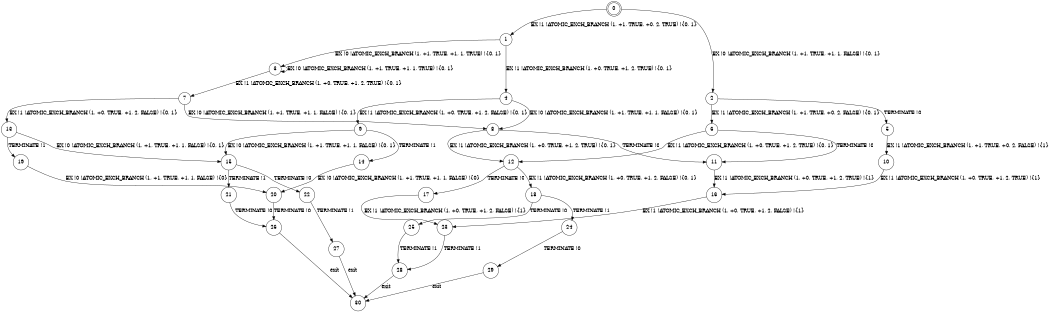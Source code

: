 digraph BCG {
size = "7, 10.5";
center = TRUE;
node [shape = circle];
0 [peripheries = 2];
0 -> 1 [label = "EX !1 !ATOMIC_EXCH_BRANCH (1, +1, TRUE, +0, 2, TRUE) !{0, 1}"];
0 -> 2 [label = "EX !0 !ATOMIC_EXCH_BRANCH (1, +1, TRUE, +1, 1, FALSE) !{0, 1}"];
1 -> 3 [label = "EX !0 !ATOMIC_EXCH_BRANCH (1, +1, TRUE, +1, 1, TRUE) !{0, 1}"];
1 -> 4 [label = "EX !1 !ATOMIC_EXCH_BRANCH (1, +0, TRUE, +1, 2, TRUE) !{0, 1}"];
2 -> 5 [label = "TERMINATE !0"];
2 -> 6 [label = "EX !1 !ATOMIC_EXCH_BRANCH (1, +1, TRUE, +0, 2, FALSE) !{0, 1}"];
3 -> 7 [label = "EX !1 !ATOMIC_EXCH_BRANCH (1, +0, TRUE, +1, 2, TRUE) !{0, 1}"];
3 -> 3 [label = "EX !0 !ATOMIC_EXCH_BRANCH (1, +1, TRUE, +1, 1, TRUE) !{0, 1}"];
4 -> 8 [label = "EX !0 !ATOMIC_EXCH_BRANCH (1, +1, TRUE, +1, 1, FALSE) !{0, 1}"];
4 -> 9 [label = "EX !1 !ATOMIC_EXCH_BRANCH (1, +0, TRUE, +1, 2, FALSE) !{0, 1}"];
5 -> 10 [label = "EX !1 !ATOMIC_EXCH_BRANCH (1, +1, TRUE, +0, 2, FALSE) !{1}"];
6 -> 11 [label = "TERMINATE !0"];
6 -> 12 [label = "EX !1 !ATOMIC_EXCH_BRANCH (1, +0, TRUE, +1, 2, TRUE) !{0, 1}"];
7 -> 13 [label = "EX !1 !ATOMIC_EXCH_BRANCH (1, +0, TRUE, +1, 2, FALSE) !{0, 1}"];
7 -> 8 [label = "EX !0 !ATOMIC_EXCH_BRANCH (1, +1, TRUE, +1, 1, FALSE) !{0, 1}"];
8 -> 11 [label = "TERMINATE !0"];
8 -> 12 [label = "EX !1 !ATOMIC_EXCH_BRANCH (1, +0, TRUE, +1, 2, TRUE) !{0, 1}"];
9 -> 14 [label = "TERMINATE !1"];
9 -> 15 [label = "EX !0 !ATOMIC_EXCH_BRANCH (1, +1, TRUE, +1, 1, FALSE) !{0, 1}"];
10 -> 16 [label = "EX !1 !ATOMIC_EXCH_BRANCH (1, +0, TRUE, +1, 2, TRUE) !{1}"];
11 -> 16 [label = "EX !1 !ATOMIC_EXCH_BRANCH (1, +0, TRUE, +1, 2, TRUE) !{1}"];
12 -> 17 [label = "TERMINATE !0"];
12 -> 18 [label = "EX !1 !ATOMIC_EXCH_BRANCH (1, +0, TRUE, +1, 2, FALSE) !{0, 1}"];
13 -> 19 [label = "TERMINATE !1"];
13 -> 15 [label = "EX !0 !ATOMIC_EXCH_BRANCH (1, +1, TRUE, +1, 1, FALSE) !{0, 1}"];
14 -> 20 [label = "EX !0 !ATOMIC_EXCH_BRANCH (1, +1, TRUE, +1, 1, FALSE) !{0}"];
15 -> 21 [label = "TERMINATE !1"];
15 -> 22 [label = "TERMINATE !0"];
16 -> 23 [label = "EX !1 !ATOMIC_EXCH_BRANCH (1, +0, TRUE, +1, 2, FALSE) !{1}"];
17 -> 23 [label = "EX !1 !ATOMIC_EXCH_BRANCH (1, +0, TRUE, +1, 2, FALSE) !{1}"];
18 -> 24 [label = "TERMINATE !1"];
18 -> 25 [label = "TERMINATE !0"];
19 -> 20 [label = "EX !0 !ATOMIC_EXCH_BRANCH (1, +1, TRUE, +1, 1, FALSE) !{0}"];
20 -> 26 [label = "TERMINATE !0"];
21 -> 26 [label = "TERMINATE !0"];
22 -> 27 [label = "TERMINATE !1"];
23 -> 28 [label = "TERMINATE !1"];
24 -> 29 [label = "TERMINATE !0"];
25 -> 28 [label = "TERMINATE !1"];
26 -> 30 [label = "exit"];
27 -> 30 [label = "exit"];
28 -> 30 [label = "exit"];
29 -> 30 [label = "exit"];
}
